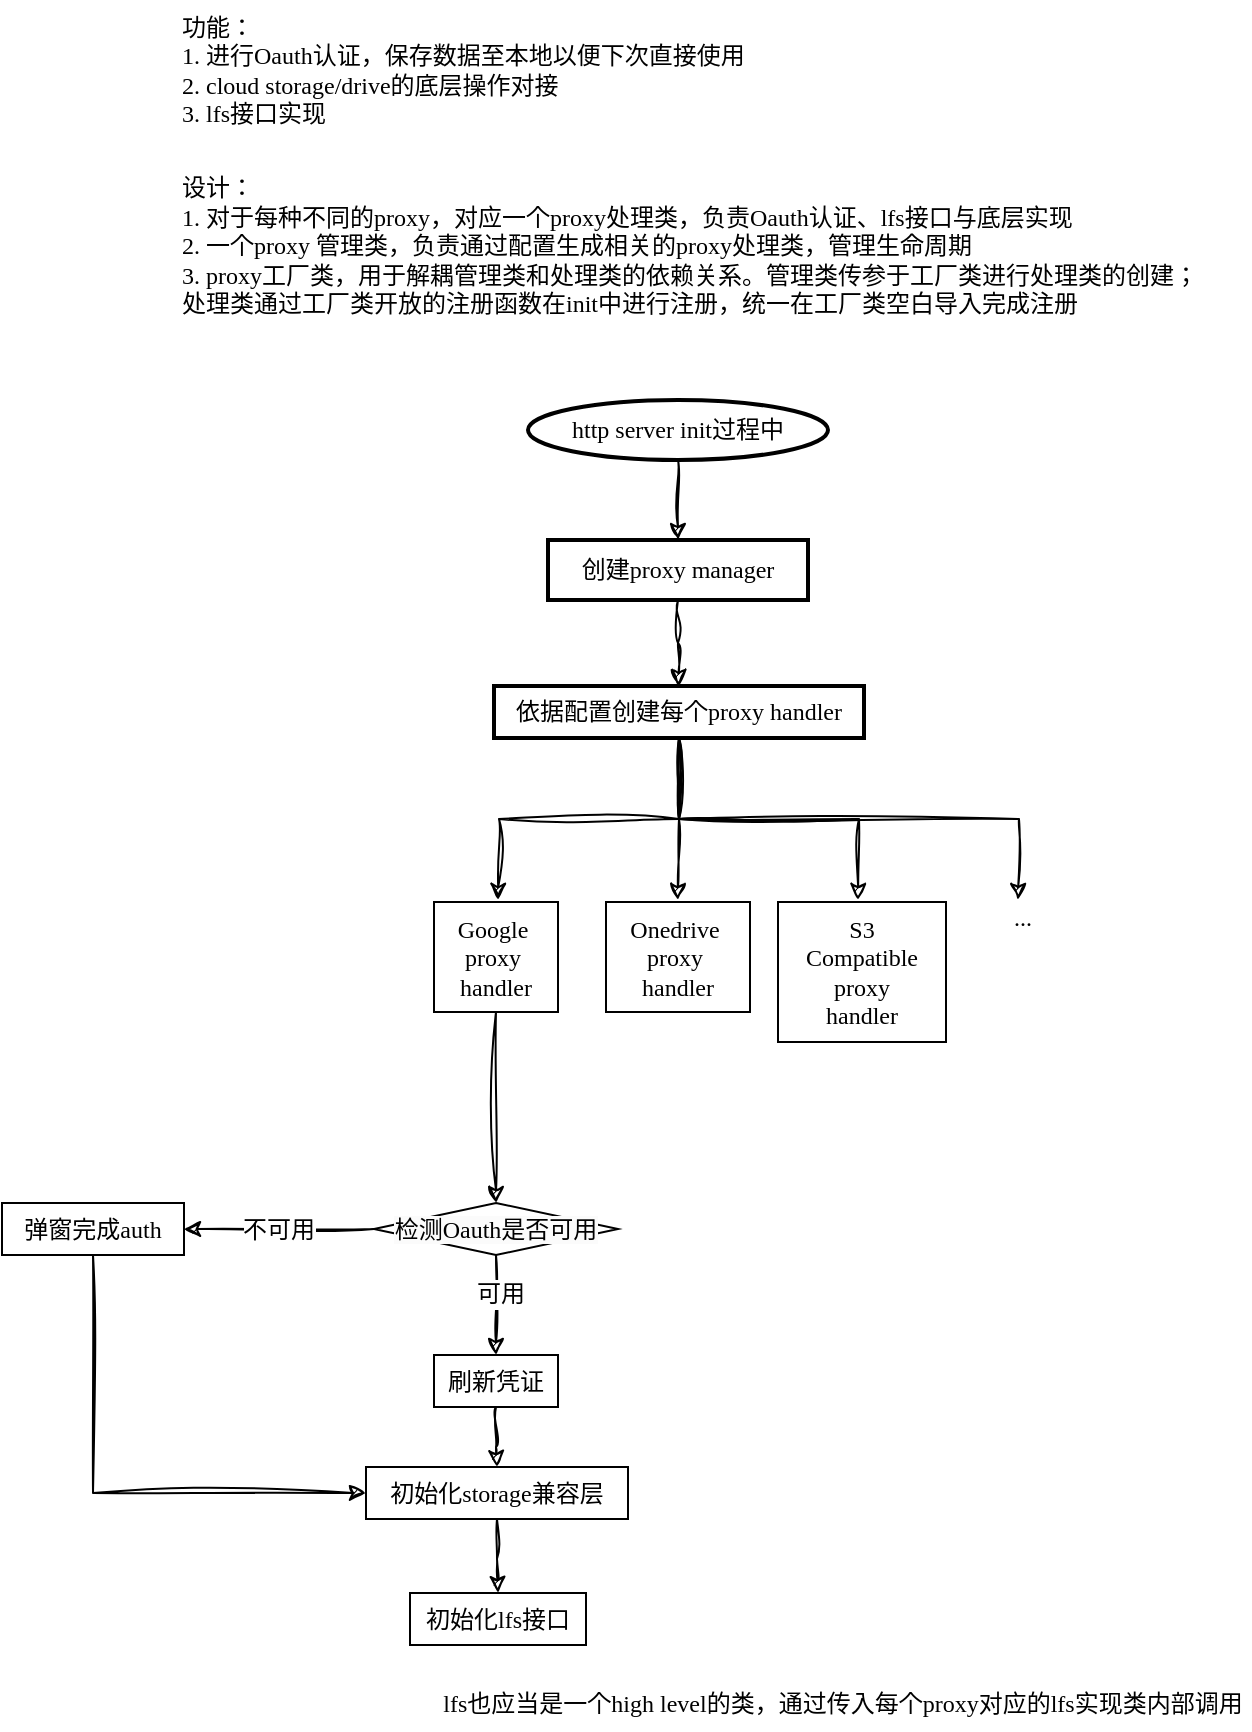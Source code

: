 <mxfile version="26.0.16">
  <diagram name="Page-1" id="gCi0gryhk6-_wUQa_U8W">
    <mxGraphModel dx="767" dy="453" grid="0" gridSize="10" guides="1" tooltips="1" connect="1" arrows="1" fold="1" page="1" pageScale="1" pageWidth="850" pageHeight="1100" math="0" shadow="0">
      <root>
        <mxCell id="0" />
        <mxCell id="1" parent="0" />
        <mxCell id="G0N3L76juzhgROxZS19e-1" value="功能：&lt;div&gt;1. 进行Oauth认证，保存数据至本地以便下次直接使用&lt;/div&gt;&lt;div&gt;2. cloud storage/drive的底层操作对接&lt;/div&gt;&lt;div&gt;3. lfs接口实现&lt;/div&gt;" style="text;html=1;align=left;verticalAlign=middle;resizable=0;points=[];autosize=1;strokeColor=none;fillColor=none;fontFamily=ZCOOL KuaiLe;" vertex="1" parent="1">
          <mxGeometry x="90" y="120" width="290" height="70" as="geometry" />
        </mxCell>
        <mxCell id="G0N3L76juzhgROxZS19e-4" value="&lt;div&gt;设计：&lt;/div&gt;&lt;div&gt;1. 对于每种不同的proxy，对应一个proxy处理类，负责Oauth认证、lfs接口与底层实现&lt;/div&gt;&lt;div&gt;2. 一个proxy 管理类，负责通过配置生成相关的proxy处理类，管理生命周期&lt;/div&gt;&lt;div&gt;3. proxy工厂类，用于解耦管理类和处理类的依赖关系。管理类传参于工厂类进行处理类的创建；&lt;/div&gt;&lt;div&gt;&lt;span style=&quot;background-color: transparent; color: light-dark(rgb(0, 0, 0), rgb(255, 255, 255));&quot;&gt;处理类通过工厂类开放的注册函数在init中进行注册，统一在工厂类空白导入完成注册&lt;/span&gt;&lt;/div&gt;&lt;div&gt;&lt;br&gt;&lt;/div&gt;" style="text;html=1;align=left;verticalAlign=middle;resizable=0;points=[];autosize=1;strokeColor=none;fillColor=none;fontFamily=ZCOOL KuaiLe;fontSize=12;fontColor=default;" vertex="1" parent="1">
          <mxGeometry x="90" y="200" width="500" height="100" as="geometry" />
        </mxCell>
        <mxCell id="G0N3L76juzhgROxZS19e-7" value="" style="edgeStyle=orthogonalEdgeStyle;rounded=0;sketch=1;hachureGap=4;jiggle=2;curveFitting=1;orthogonalLoop=1;jettySize=auto;html=1;fontFamily=ZCOOL KuaiLe;fontSource=https%3A%2F%2Ffonts.googleapis.com%2Fcss%3Ffamily%3DArchitects%2BDaughter;fontSize=12;fontColor=default;autosize=1;resizable=0;" edge="1" parent="1" source="G0N3L76juzhgROxZS19e-5" target="G0N3L76juzhgROxZS19e-6">
          <mxGeometry relative="1" as="geometry" />
        </mxCell>
        <mxCell id="G0N3L76juzhgROxZS19e-5" value="http server init过程中" style="strokeWidth=2;html=1;shape=mxgraph.flowchart.start_1;whiteSpace=wrap;align=center;verticalAlign=middle;fontFamily=ZCOOL KuaiLe;fontSize=12;fontColor=default;autosize=1;resizable=0;fillColor=none;gradientColor=none;" vertex="1" parent="1">
          <mxGeometry x="265" y="320" width="150" height="30" as="geometry" />
        </mxCell>
        <mxCell id="G0N3L76juzhgROxZS19e-9" value="" style="edgeStyle=orthogonalEdgeStyle;rounded=0;sketch=1;hachureGap=4;jiggle=2;curveFitting=1;orthogonalLoop=1;jettySize=auto;html=1;fontFamily=ZCOOL KuaiLe;fontSource=https%3A%2F%2Ffonts.googleapis.com%2Fcss%3Ffamily%3DArchitects%2BDaughter;fontSize=12;fontColor=default;autosize=1;resizable=0;" edge="1" parent="1" source="G0N3L76juzhgROxZS19e-6" target="G0N3L76juzhgROxZS19e-8">
          <mxGeometry relative="1" as="geometry" />
        </mxCell>
        <mxCell id="G0N3L76juzhgROxZS19e-6" value="创建proxy manager" style="whiteSpace=wrap;html=1;fontFamily=ZCOOL KuaiLe;fillColor=none;strokeWidth=2;autosize=1;resizable=0;gradientColor=none;" vertex="1" parent="1">
          <mxGeometry x="275" y="390" width="130" height="30" as="geometry" />
        </mxCell>
        <mxCell id="G0N3L76juzhgROxZS19e-10" style="edgeStyle=orthogonalEdgeStyle;rounded=0;sketch=1;hachureGap=4;jiggle=2;curveFitting=1;orthogonalLoop=1;jettySize=auto;html=1;fontFamily=ZCOOL KuaiLe;fontSource=https%3A%2F%2Ffonts.googleapis.com%2Fcss%3Ffamily%3DArchitects%2BDaughter;fontSize=12;fontColor=default;autosize=1;resizable=0;" edge="1" parent="1" source="G0N3L76juzhgROxZS19e-8">
          <mxGeometry relative="1" as="geometry">
            <mxPoint x="250" y="570" as="targetPoint" />
          </mxGeometry>
        </mxCell>
        <mxCell id="G0N3L76juzhgROxZS19e-11" style="edgeStyle=orthogonalEdgeStyle;rounded=0;sketch=1;hachureGap=4;jiggle=2;curveFitting=1;orthogonalLoop=1;jettySize=auto;html=1;exitX=0.5;exitY=1;exitDx=0;exitDy=0;fontFamily=ZCOOL KuaiLe;fontSource=https%3A%2F%2Ffonts.googleapis.com%2Fcss%3Ffamily%3DArchitects%2BDaughter;fontSize=12;fontColor=default;autosize=1;resizable=0;" edge="1" parent="1" source="G0N3L76juzhgROxZS19e-8">
          <mxGeometry relative="1" as="geometry">
            <mxPoint x="339.857" y="570" as="targetPoint" />
          </mxGeometry>
        </mxCell>
        <mxCell id="G0N3L76juzhgROxZS19e-12" style="edgeStyle=orthogonalEdgeStyle;rounded=0;sketch=1;hachureGap=4;jiggle=2;curveFitting=1;orthogonalLoop=1;jettySize=auto;html=1;exitX=0.5;exitY=1;exitDx=0;exitDy=0;fontFamily=ZCOOL KuaiLe;fontSource=https%3A%2F%2Ffonts.googleapis.com%2Fcss%3Ffamily%3DArchitects%2BDaughter;fontSize=12;fontColor=default;autosize=1;resizable=0;" edge="1" parent="1" source="G0N3L76juzhgROxZS19e-8">
          <mxGeometry relative="1" as="geometry">
            <mxPoint x="430" y="570" as="targetPoint" />
          </mxGeometry>
        </mxCell>
        <mxCell id="G0N3L76juzhgROxZS19e-13" style="edgeStyle=orthogonalEdgeStyle;rounded=0;sketch=1;hachureGap=4;jiggle=2;curveFitting=1;orthogonalLoop=1;jettySize=auto;html=1;exitX=0.5;exitY=1;exitDx=0;exitDy=0;fontFamily=ZCOOL KuaiLe;fontSource=https%3A%2F%2Ffonts.googleapis.com%2Fcss%3Ffamily%3DArchitects%2BDaughter;fontSize=12;fontColor=default;autosize=1;resizable=0;" edge="1" parent="1" source="G0N3L76juzhgROxZS19e-8">
          <mxGeometry relative="1" as="geometry">
            <mxPoint x="510" y="570" as="targetPoint" />
          </mxGeometry>
        </mxCell>
        <mxCell id="G0N3L76juzhgROxZS19e-8" value="依据配置创建每个proxy handler" style="whiteSpace=wrap;html=1;fontFamily=ZCOOL KuaiLe;fillColor=none;strokeWidth=2;autosize=1;resizable=0;gradientColor=none;" vertex="1" parent="1">
          <mxGeometry x="248" y="463" width="185" height="26" as="geometry" />
        </mxCell>
        <mxCell id="G0N3L76juzhgROxZS19e-14" value="..." style="text;html=1;align=center;verticalAlign=middle;resizable=0;points=[];autosize=1;strokeColor=none;fillColor=none;fontFamily=ZCOOL KuaiLe;fontSize=12;fontColor=default;" vertex="1" parent="1">
          <mxGeometry x="497" y="564" width="30" height="30" as="geometry" />
        </mxCell>
        <mxCell id="G0N3L76juzhgROxZS19e-23" value="" style="edgeStyle=orthogonalEdgeStyle;rounded=0;sketch=1;hachureGap=4;jiggle=2;curveFitting=1;orthogonalLoop=1;jettySize=auto;html=1;fontFamily=ZCOOL KuaiLe;fontSource=https%3A%2F%2Ffonts.googleapis.com%2Fcss%3Ffamily%3DArchitects%2BDaughter;fontSize=12;fontColor=default;autosize=1;resizable=0;" edge="1" parent="1" source="G0N3L76juzhgROxZS19e-15" target="G0N3L76juzhgROxZS19e-22">
          <mxGeometry relative="1" as="geometry" />
        </mxCell>
        <mxCell id="G0N3L76juzhgROxZS19e-15" value="Google&amp;nbsp;&lt;div&gt;proxy&amp;nbsp;&lt;/div&gt;&lt;div&gt;handler&lt;/div&gt;" style="rounded=0;whiteSpace=wrap;html=1;align=center;verticalAlign=middle;fontFamily=ZCOOL KuaiLe;fontSize=12;fontColor=default;autosize=1;resizable=0;fillColor=none;gradientColor=none;" vertex="1" parent="1">
          <mxGeometry x="218" y="571" width="62" height="55" as="geometry" />
        </mxCell>
        <mxCell id="G0N3L76juzhgROxZS19e-16" value="Onedrive&amp;nbsp;&lt;div&gt;proxy&amp;nbsp;&lt;/div&gt;&lt;div&gt;handler&lt;/div&gt;" style="rounded=0;whiteSpace=wrap;html=1;align=center;verticalAlign=middle;fontFamily=ZCOOL KuaiLe;fontSize=12;fontColor=default;autosize=1;resizable=0;fillColor=none;gradientColor=none;" vertex="1" parent="1">
          <mxGeometry x="304" y="571" width="72" height="55" as="geometry" />
        </mxCell>
        <mxCell id="G0N3L76juzhgROxZS19e-17" value="S3&lt;div&gt;Compatible&lt;/div&gt;&lt;div&gt;proxy&lt;/div&gt;&lt;div&gt;handler&lt;/div&gt;" style="rounded=0;whiteSpace=wrap;html=1;align=center;verticalAlign=middle;fontFamily=ZCOOL KuaiLe;fontSize=12;fontColor=default;autosize=1;resizable=0;fillColor=none;gradientColor=none;" vertex="1" parent="1">
          <mxGeometry x="390" y="571" width="84" height="70" as="geometry" />
        </mxCell>
        <mxCell id="G0N3L76juzhgROxZS19e-25" value="" style="edgeStyle=orthogonalEdgeStyle;rounded=0;sketch=1;hachureGap=4;jiggle=2;curveFitting=1;orthogonalLoop=1;jettySize=auto;html=1;fontFamily=ZCOOL KuaiLe;fontSource=https%3A%2F%2Ffonts.googleapis.com%2Fcss%3Ffamily%3DArchitects%2BDaughter;fontSize=12;fontColor=default;autosize=1;resizable=0;" edge="1" parent="1" source="G0N3L76juzhgROxZS19e-22" target="G0N3L76juzhgROxZS19e-24">
          <mxGeometry relative="1" as="geometry" />
        </mxCell>
        <mxCell id="G0N3L76juzhgROxZS19e-26" value="不可用" style="edgeLabel;html=1;align=center;verticalAlign=middle;resizable=0;points=[];fontFamily=ZCOOL KuaiLe;fontSize=12;fontColor=default;autosize=1;fillColor=none;gradientColor=none;" vertex="1" connectable="0" parent="G0N3L76juzhgROxZS19e-25">
          <mxGeometry x="0.019" width="51" height="26" relative="1" as="geometry">
            <mxPoint x="-25" y="-13" as="offset" />
          </mxGeometry>
        </mxCell>
        <mxCell id="G0N3L76juzhgROxZS19e-28" value="" style="edgeStyle=orthogonalEdgeStyle;rounded=0;sketch=1;hachureGap=4;jiggle=2;curveFitting=1;orthogonalLoop=1;jettySize=auto;html=1;fontFamily=ZCOOL KuaiLe;fontSource=https%3A%2F%2Ffonts.googleapis.com%2Fcss%3Ffamily%3DArchitects%2BDaughter;fontSize=12;fontColor=default;autosize=1;resizable=0;" edge="1" parent="1" source="G0N3L76juzhgROxZS19e-22" target="G0N3L76juzhgROxZS19e-27">
          <mxGeometry relative="1" as="geometry" />
        </mxCell>
        <mxCell id="G0N3L76juzhgROxZS19e-34" value="可用" style="edgeLabel;html=1;align=center;verticalAlign=middle;resizable=0;points=[];fontFamily=ZCOOL KuaiLe;fontSize=12;fontColor=default;autosize=1;fillColor=none;gradientColor=none;" vertex="1" connectable="0" parent="G0N3L76juzhgROxZS19e-28">
          <mxGeometry x="-0.241" y="1" width="40" height="26" relative="1" as="geometry">
            <mxPoint x="-19" y="-13" as="offset" />
          </mxGeometry>
        </mxCell>
        <mxCell id="G0N3L76juzhgROxZS19e-22" value="&lt;span style=&quot;color: rgb(0, 0, 0); font-family: &amp;quot;ZCOOL KuaiLe&amp;quot;; font-size: 12px; font-style: normal; font-variant-ligatures: normal; font-variant-caps: normal; font-weight: 400; letter-spacing: normal; orphans: 2; text-align: center; text-indent: 0px; text-transform: none; widows: 2; word-spacing: 0px; -webkit-text-stroke-width: 0px; white-space: normal; background-color: rgb(251, 251, 251); text-decoration-thickness: initial; text-decoration-style: initial; text-decoration-color: initial; display: inline !important; float: none;&quot;&gt;检测Oauth是否可用&lt;/span&gt;" style="rhombus;whiteSpace=wrap;html=1;fontFamily=ZCOOL KuaiLe;fillColor=none;rounded=0;autosize=1;resizable=0;gradientColor=none;" vertex="1" parent="1">
          <mxGeometry x="188" y="721.5" width="122" height="26" as="geometry" />
        </mxCell>
        <mxCell id="G0N3L76juzhgROxZS19e-33" style="edgeStyle=orthogonalEdgeStyle;rounded=0;sketch=1;hachureGap=4;jiggle=2;curveFitting=1;orthogonalLoop=1;jettySize=auto;html=1;entryX=0;entryY=0.5;entryDx=0;entryDy=0;fontFamily=ZCOOL KuaiLe;fontSource=https%3A%2F%2Ffonts.googleapis.com%2Fcss%3Ffamily%3DArchitects%2BDaughter;fontSize=12;fontColor=default;autosize=1;resizable=0;" edge="1" parent="1" source="G0N3L76juzhgROxZS19e-24" target="G0N3L76juzhgROxZS19e-29">
          <mxGeometry relative="1" as="geometry">
            <Array as="points">
              <mxPoint x="48" y="867" />
            </Array>
          </mxGeometry>
        </mxCell>
        <mxCell id="G0N3L76juzhgROxZS19e-24" value="弹窗完成auth" style="whiteSpace=wrap;html=1;fontFamily=ZCOOL KuaiLe;fillColor=none;rounded=0;autosize=1;resizable=0;gradientColor=none;" vertex="1" parent="1">
          <mxGeometry x="2" y="721.5" width="91" height="26" as="geometry" />
        </mxCell>
        <mxCell id="G0N3L76juzhgROxZS19e-30" value="" style="edgeStyle=orthogonalEdgeStyle;rounded=0;sketch=1;hachureGap=4;jiggle=2;curveFitting=1;orthogonalLoop=1;jettySize=auto;html=1;fontFamily=ZCOOL KuaiLe;fontSource=https%3A%2F%2Ffonts.googleapis.com%2Fcss%3Ffamily%3DArchitects%2BDaughter;fontSize=12;fontColor=default;autosize=1;resizable=0;" edge="1" parent="1" source="G0N3L76juzhgROxZS19e-27" target="G0N3L76juzhgROxZS19e-29">
          <mxGeometry relative="1" as="geometry" />
        </mxCell>
        <mxCell id="G0N3L76juzhgROxZS19e-27" value="刷新凭证" style="whiteSpace=wrap;html=1;fontFamily=ZCOOL KuaiLe;fillColor=none;rounded=0;autosize=1;resizable=0;gradientColor=none;" vertex="1" parent="1">
          <mxGeometry x="218" y="797.5" width="62" height="26" as="geometry" />
        </mxCell>
        <mxCell id="G0N3L76juzhgROxZS19e-32" value="" style="edgeStyle=orthogonalEdgeStyle;rounded=0;sketch=1;hachureGap=4;jiggle=2;curveFitting=1;orthogonalLoop=1;jettySize=auto;html=1;fontFamily=ZCOOL KuaiLe;fontSource=https%3A%2F%2Ffonts.googleapis.com%2Fcss%3Ffamily%3DArchitects%2BDaughter;fontSize=12;fontColor=default;autosize=1;resizable=0;" edge="1" parent="1" source="G0N3L76juzhgROxZS19e-29" target="G0N3L76juzhgROxZS19e-31">
          <mxGeometry relative="1" as="geometry" />
        </mxCell>
        <mxCell id="G0N3L76juzhgROxZS19e-29" value="初始化storage兼容层" style="whiteSpace=wrap;html=1;fontFamily=ZCOOL KuaiLe;fillColor=none;rounded=0;autosize=1;resizable=0;gradientColor=none;" vertex="1" parent="1">
          <mxGeometry x="184" y="853.5" width="131" height="26" as="geometry" />
        </mxCell>
        <mxCell id="G0N3L76juzhgROxZS19e-31" value="初始化lfs接口" style="whiteSpace=wrap;html=1;fontFamily=ZCOOL KuaiLe;fillColor=none;rounded=0;autosize=1;resizable=0;gradientColor=none;" vertex="1" parent="1">
          <mxGeometry x="206" y="916.5" width="88" height="26" as="geometry" />
        </mxCell>
        <mxCell id="G0N3L76juzhgROxZS19e-35" value="lfs也应当是一个high level的类，通过传入每个proxy对应的lfs实现类内部调用" style="text;html=1;align=center;verticalAlign=middle;resizable=0;points=[];autosize=1;strokeColor=none;fillColor=none;fontFamily=ZCOOL KuaiLe;fontSize=12;fontColor=default;" vertex="1" parent="1">
          <mxGeometry x="218" y="959" width="408" height="26" as="geometry" />
        </mxCell>
      </root>
    </mxGraphModel>
  </diagram>
</mxfile>
